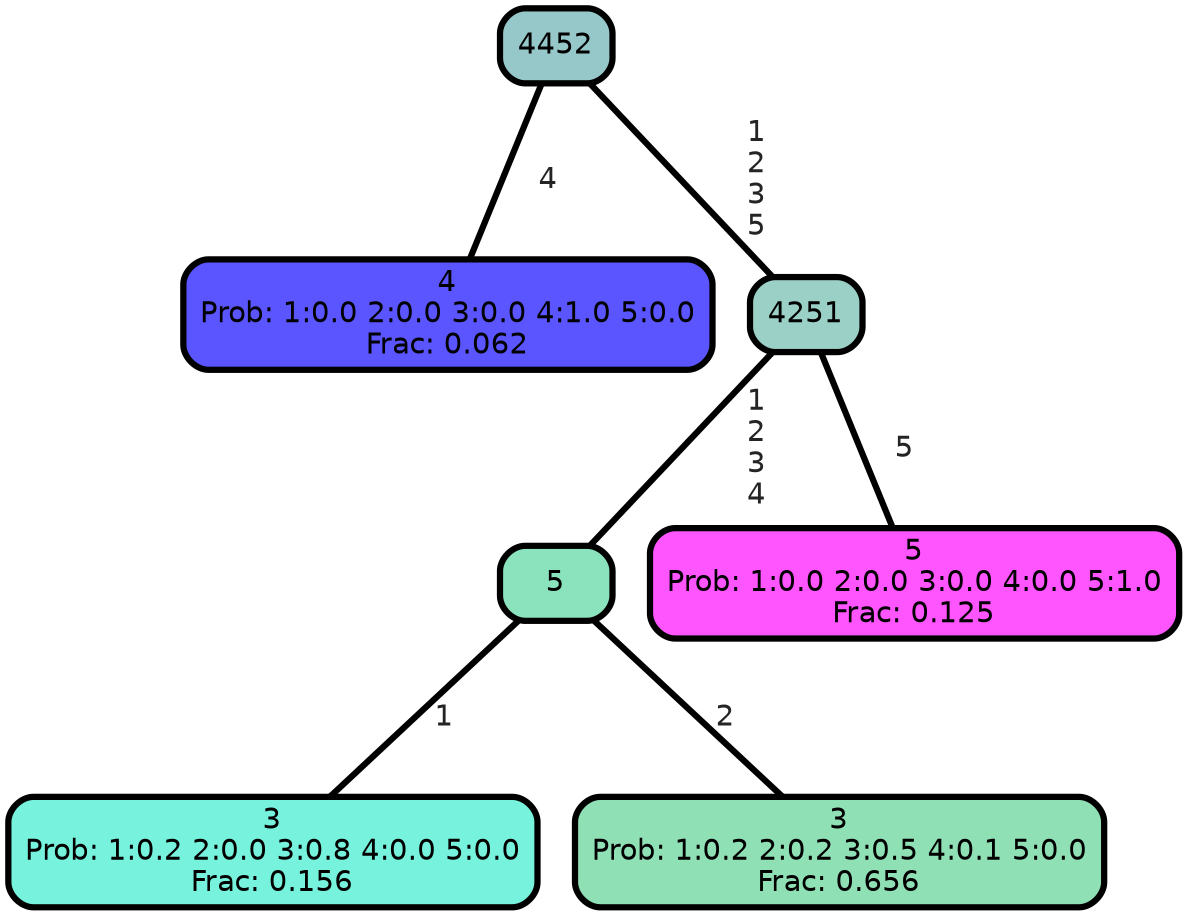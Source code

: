 graph Tree {
node [shape=box, style="filled, rounded",color="black",penwidth="3",fontcolor="black",                 fontname=helvetica] ;
graph [ranksep="0 equally", splines=straight,                 bgcolor=transparent, dpi=200] ;
edge [fontname=helvetica, fontweight=bold,fontcolor=grey14,color=black] ;
0 [label="4
Prob: 1:0.0 2:0.0 3:0.0 4:1.0 5:0.0
Frac: 0.062", fillcolor="#5a55ff"] ;
1 [label="4452", fillcolor="#97c8c9"] ;
2 [label="3
Prob: 1:0.2 2:0.0 3:0.8 4:0.0 5:0.0
Frac: 0.156", fillcolor="#77f2dd"] ;
3 [label="5", fillcolor="#8be3bd"] ;
4 [label="3
Prob: 1:0.2 2:0.2 3:0.5 4:0.1 5:0.0
Frac: 0.656", fillcolor="#90e0b6"] ;
5 [label="4251", fillcolor="#9bd0c6"] ;
6 [label="5
Prob: 1:0.0 2:0.0 3:0.0 4:0.0 5:1.0
Frac: 0.125", fillcolor="#ff55ff"] ;
1 -- 0 [label=" 4",penwidth=3] ;
1 -- 5 [label=" 1\n 2\n 3\n 5",penwidth=3] ;
3 -- 2 [label=" 1",penwidth=3] ;
3 -- 4 [label=" 2",penwidth=3] ;
5 -- 3 [label=" 1\n 2\n 3\n 4",penwidth=3] ;
5 -- 6 [label=" 5",penwidth=3] ;
{rank = same;}}